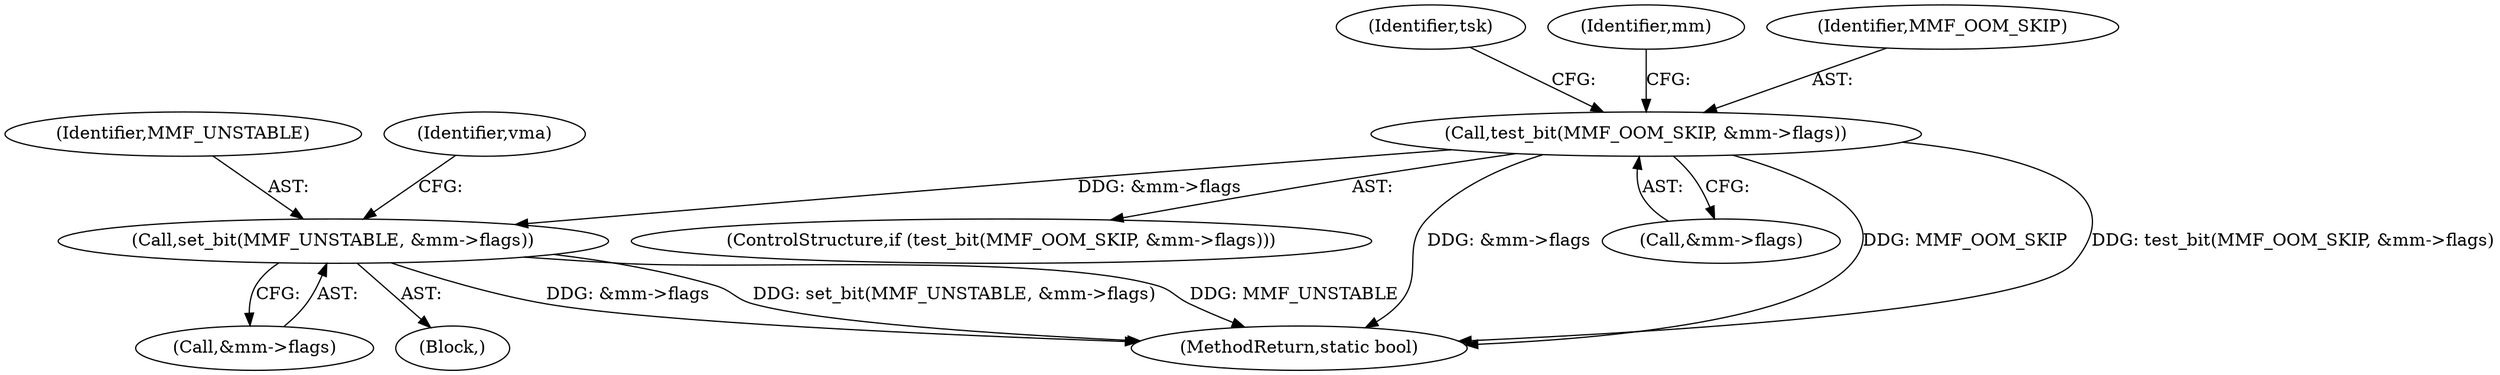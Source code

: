 digraph "0_linux_687cb0884a714ff484d038e9190edc874edcf146@pointer" {
"1000147" [label="(Call,test_bit(MMF_OOM_SKIP, &mm->flags))"];
"1000168" [label="(Call,set_bit(MMF_UNSTABLE, &mm->flags))"];
"1000149" [label="(Call,&mm->flags)"];
"1000169" [label="(Identifier,MMF_UNSTABLE)"];
"1000176" [label="(Identifier,vma)"];
"1000166" [label="(Identifier,tsk)"];
"1000108" [label="(Block,)"];
"1000147" [label="(Call,test_bit(MMF_OOM_SKIP, &mm->flags))"];
"1000146" [label="(ControlStructure,if (test_bit(MMF_OOM_SKIP, &mm->flags)))"];
"1000157" [label="(Identifier,mm)"];
"1000148" [label="(Identifier,MMF_OOM_SKIP)"];
"1000267" [label="(MethodReturn,static bool)"];
"1000168" [label="(Call,set_bit(MMF_UNSTABLE, &mm->flags))"];
"1000170" [label="(Call,&mm->flags)"];
"1000147" -> "1000146"  [label="AST: "];
"1000147" -> "1000149"  [label="CFG: "];
"1000148" -> "1000147"  [label="AST: "];
"1000149" -> "1000147"  [label="AST: "];
"1000157" -> "1000147"  [label="CFG: "];
"1000166" -> "1000147"  [label="CFG: "];
"1000147" -> "1000267"  [label="DDG: &mm->flags"];
"1000147" -> "1000267"  [label="DDG: MMF_OOM_SKIP"];
"1000147" -> "1000267"  [label="DDG: test_bit(MMF_OOM_SKIP, &mm->flags)"];
"1000147" -> "1000168"  [label="DDG: &mm->flags"];
"1000168" -> "1000108"  [label="AST: "];
"1000168" -> "1000170"  [label="CFG: "];
"1000169" -> "1000168"  [label="AST: "];
"1000170" -> "1000168"  [label="AST: "];
"1000176" -> "1000168"  [label="CFG: "];
"1000168" -> "1000267"  [label="DDG: set_bit(MMF_UNSTABLE, &mm->flags)"];
"1000168" -> "1000267"  [label="DDG: MMF_UNSTABLE"];
"1000168" -> "1000267"  [label="DDG: &mm->flags"];
}
